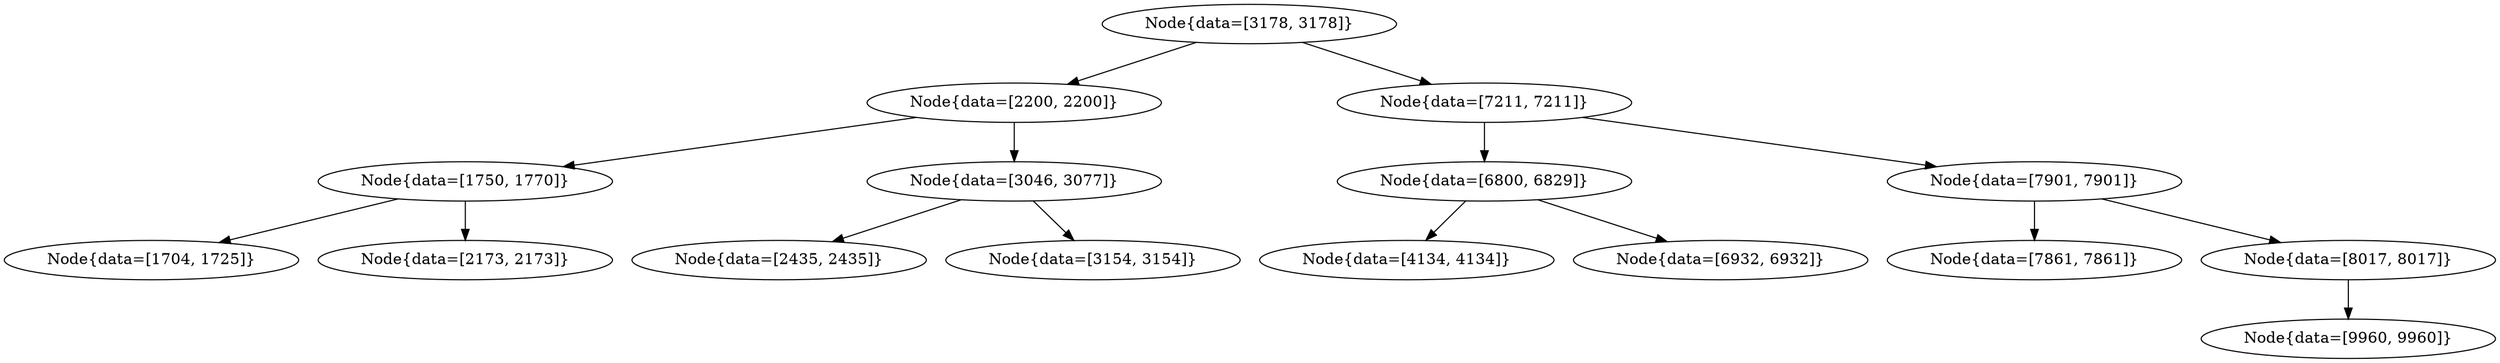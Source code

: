 digraph G{
384735911 [label="Node{data=[3178, 3178]}"]
384735911 -> 1312966018
1312966018 [label="Node{data=[2200, 2200]}"]
1312966018 -> 1490735178
1490735178 [label="Node{data=[1750, 1770]}"]
1490735178 -> 1944549047
1944549047 [label="Node{data=[1704, 1725]}"]
1490735178 -> 289333710
289333710 [label="Node{data=[2173, 2173]}"]
1312966018 -> 1292683326
1292683326 [label="Node{data=[3046, 3077]}"]
1292683326 -> 1138362709
1138362709 [label="Node{data=[2435, 2435]}"]
1292683326 -> 197172567
197172567 [label="Node{data=[3154, 3154]}"]
384735911 -> 1838562672
1838562672 [label="Node{data=[7211, 7211]}"]
1838562672 -> 1181763012
1181763012 [label="Node{data=[6800, 6829]}"]
1181763012 -> 1433627902
1433627902 [label="Node{data=[4134, 4134]}"]
1181763012 -> 1515612450
1515612450 [label="Node{data=[6932, 6932]}"]
1838562672 -> 116892325
116892325 [label="Node{data=[7901, 7901]}"]
116892325 -> 1122863578
1122863578 [label="Node{data=[7861, 7861]}"]
116892325 -> 204937701
204937701 [label="Node{data=[8017, 8017]}"]
204937701 -> 1707179576
1707179576 [label="Node{data=[9960, 9960]}"]
}